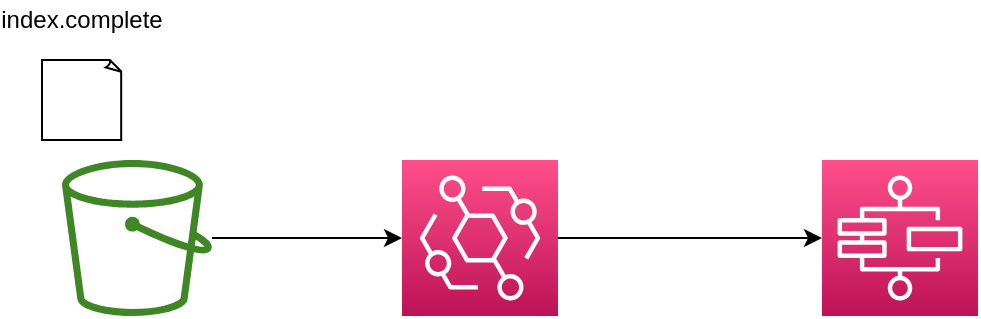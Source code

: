 <mxfile version="21.6.5" type="github">
  <diagram name="Page-1" id="V_JDFQdfA9WgfmQG18fs">
    <mxGraphModel dx="1434" dy="693" grid="1" gridSize="10" guides="1" tooltips="1" connect="1" arrows="1" fold="1" page="1" pageScale="1" pageWidth="850" pageHeight="1100" math="0" shadow="0">
      <root>
        <mxCell id="0" />
        <mxCell id="1" parent="0" />
        <mxCell id="wBOJDX7J2EwGo3l5wXdz-1" value="" style="whiteSpace=wrap;html=1;shape=mxgraph.basic.document" vertex="1" parent="1">
          <mxGeometry x="200" y="210" width="40" height="40" as="geometry" />
        </mxCell>
        <mxCell id="wBOJDX7J2EwGo3l5wXdz-8" value="" style="edgeStyle=orthogonalEdgeStyle;rounded=0;orthogonalLoop=1;jettySize=auto;html=1;" edge="1" parent="1" source="wBOJDX7J2EwGo3l5wXdz-2" target="wBOJDX7J2EwGo3l5wXdz-6">
          <mxGeometry relative="1" as="geometry" />
        </mxCell>
        <mxCell id="wBOJDX7J2EwGo3l5wXdz-2" value="" style="sketch=0;outlineConnect=0;fontColor=#232F3E;gradientColor=none;fillColor=#3F8624;strokeColor=none;dashed=0;verticalLabelPosition=bottom;verticalAlign=top;align=center;html=1;fontSize=12;fontStyle=0;aspect=fixed;pointerEvents=1;shape=mxgraph.aws4.bucket;" vertex="1" parent="1">
          <mxGeometry x="210" y="260" width="75" height="78" as="geometry" />
        </mxCell>
        <mxCell id="wBOJDX7J2EwGo3l5wXdz-10" value="" style="edgeStyle=orthogonalEdgeStyle;rounded=0;orthogonalLoop=1;jettySize=auto;html=1;entryX=0;entryY=0.5;entryDx=0;entryDy=0;entryPerimeter=0;" edge="1" parent="1" source="wBOJDX7J2EwGo3l5wXdz-6" target="wBOJDX7J2EwGo3l5wXdz-7">
          <mxGeometry relative="1" as="geometry">
            <mxPoint x="537" y="299" as="targetPoint" />
          </mxGeometry>
        </mxCell>
        <mxCell id="wBOJDX7J2EwGo3l5wXdz-6" value="" style="sketch=0;points=[[0,0,0],[0.25,0,0],[0.5,0,0],[0.75,0,0],[1,0,0],[0,1,0],[0.25,1,0],[0.5,1,0],[0.75,1,0],[1,1,0],[0,0.25,0],[0,0.5,0],[0,0.75,0],[1,0.25,0],[1,0.5,0],[1,0.75,0]];outlineConnect=0;fontColor=#232F3E;gradientColor=#FF4F8B;gradientDirection=north;fillColor=#BC1356;strokeColor=#ffffff;dashed=0;verticalLabelPosition=bottom;verticalAlign=top;align=center;html=1;fontSize=12;fontStyle=0;aspect=fixed;shape=mxgraph.aws4.resourceIcon;resIcon=mxgraph.aws4.eventbridge;" vertex="1" parent="1">
          <mxGeometry x="380" y="260" width="78" height="78" as="geometry" />
        </mxCell>
        <mxCell id="wBOJDX7J2EwGo3l5wXdz-7" value="" style="sketch=0;points=[[0,0,0],[0.25,0,0],[0.5,0,0],[0.75,0,0],[1,0,0],[0,1,0],[0.25,1,0],[0.5,1,0],[0.75,1,0],[1,1,0],[0,0.25,0],[0,0.5,0],[0,0.75,0],[1,0.25,0],[1,0.5,0],[1,0.75,0]];outlineConnect=0;fontColor=#232F3E;gradientColor=#FF4F8B;gradientDirection=north;fillColor=#BC1356;strokeColor=#ffffff;dashed=0;verticalLabelPosition=bottom;verticalAlign=top;align=center;html=1;fontSize=12;fontStyle=0;aspect=fixed;shape=mxgraph.aws4.resourceIcon;resIcon=mxgraph.aws4.step_functions;" vertex="1" parent="1">
          <mxGeometry x="590" y="260" width="78" height="78" as="geometry" />
        </mxCell>
        <mxCell id="wBOJDX7J2EwGo3l5wXdz-11" value="index.complete" style="text;strokeColor=none;align=center;fillColor=none;html=1;verticalAlign=middle;whiteSpace=wrap;rounded=0;" vertex="1" parent="1">
          <mxGeometry x="180" y="180" width="80" height="20" as="geometry" />
        </mxCell>
      </root>
    </mxGraphModel>
  </diagram>
</mxfile>
